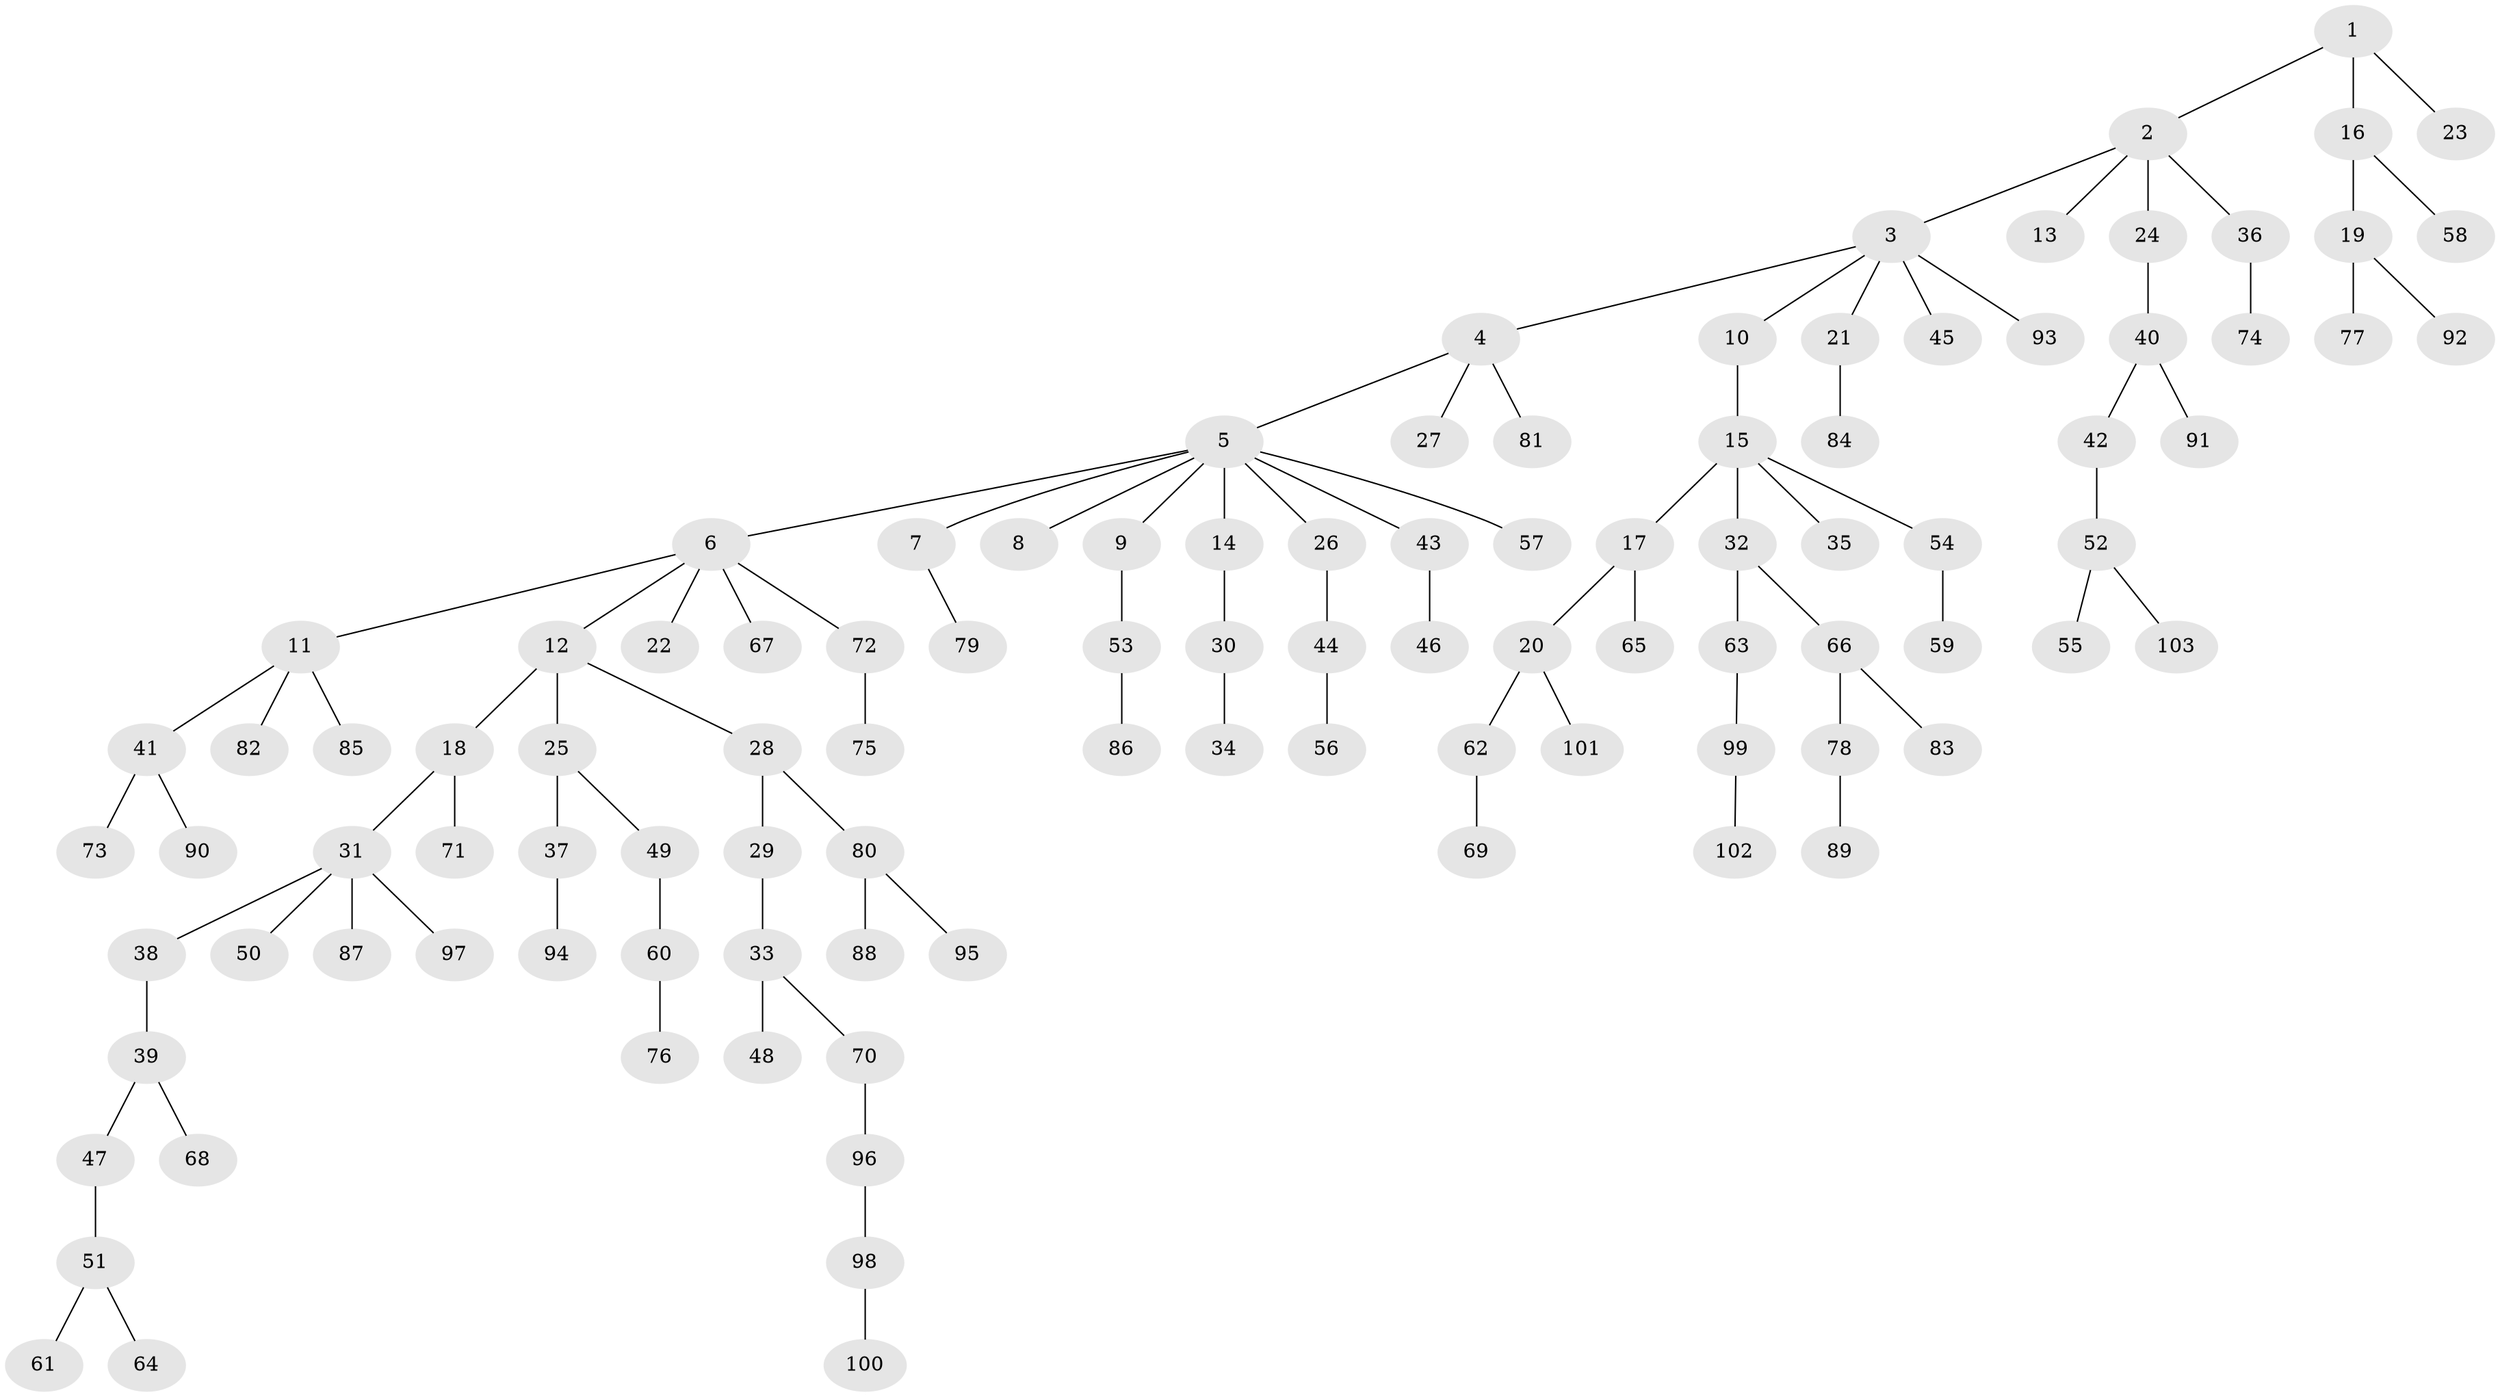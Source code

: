 // Generated by graph-tools (version 1.1) at 2025/53/03/09/25 04:53:17]
// undirected, 103 vertices, 102 edges
graph export_dot {
graph [start="1"]
  node [color=gray90,style=filled];
  1;
  2;
  3;
  4;
  5;
  6;
  7;
  8;
  9;
  10;
  11;
  12;
  13;
  14;
  15;
  16;
  17;
  18;
  19;
  20;
  21;
  22;
  23;
  24;
  25;
  26;
  27;
  28;
  29;
  30;
  31;
  32;
  33;
  34;
  35;
  36;
  37;
  38;
  39;
  40;
  41;
  42;
  43;
  44;
  45;
  46;
  47;
  48;
  49;
  50;
  51;
  52;
  53;
  54;
  55;
  56;
  57;
  58;
  59;
  60;
  61;
  62;
  63;
  64;
  65;
  66;
  67;
  68;
  69;
  70;
  71;
  72;
  73;
  74;
  75;
  76;
  77;
  78;
  79;
  80;
  81;
  82;
  83;
  84;
  85;
  86;
  87;
  88;
  89;
  90;
  91;
  92;
  93;
  94;
  95;
  96;
  97;
  98;
  99;
  100;
  101;
  102;
  103;
  1 -- 2;
  1 -- 16;
  1 -- 23;
  2 -- 3;
  2 -- 13;
  2 -- 24;
  2 -- 36;
  3 -- 4;
  3 -- 10;
  3 -- 21;
  3 -- 45;
  3 -- 93;
  4 -- 5;
  4 -- 27;
  4 -- 81;
  5 -- 6;
  5 -- 7;
  5 -- 8;
  5 -- 9;
  5 -- 14;
  5 -- 26;
  5 -- 43;
  5 -- 57;
  6 -- 11;
  6 -- 12;
  6 -- 22;
  6 -- 67;
  6 -- 72;
  7 -- 79;
  9 -- 53;
  10 -- 15;
  11 -- 41;
  11 -- 82;
  11 -- 85;
  12 -- 18;
  12 -- 25;
  12 -- 28;
  14 -- 30;
  15 -- 17;
  15 -- 32;
  15 -- 35;
  15 -- 54;
  16 -- 19;
  16 -- 58;
  17 -- 20;
  17 -- 65;
  18 -- 31;
  18 -- 71;
  19 -- 77;
  19 -- 92;
  20 -- 62;
  20 -- 101;
  21 -- 84;
  24 -- 40;
  25 -- 37;
  25 -- 49;
  26 -- 44;
  28 -- 29;
  28 -- 80;
  29 -- 33;
  30 -- 34;
  31 -- 38;
  31 -- 50;
  31 -- 87;
  31 -- 97;
  32 -- 63;
  32 -- 66;
  33 -- 48;
  33 -- 70;
  36 -- 74;
  37 -- 94;
  38 -- 39;
  39 -- 47;
  39 -- 68;
  40 -- 42;
  40 -- 91;
  41 -- 73;
  41 -- 90;
  42 -- 52;
  43 -- 46;
  44 -- 56;
  47 -- 51;
  49 -- 60;
  51 -- 61;
  51 -- 64;
  52 -- 55;
  52 -- 103;
  53 -- 86;
  54 -- 59;
  60 -- 76;
  62 -- 69;
  63 -- 99;
  66 -- 78;
  66 -- 83;
  70 -- 96;
  72 -- 75;
  78 -- 89;
  80 -- 88;
  80 -- 95;
  96 -- 98;
  98 -- 100;
  99 -- 102;
}
